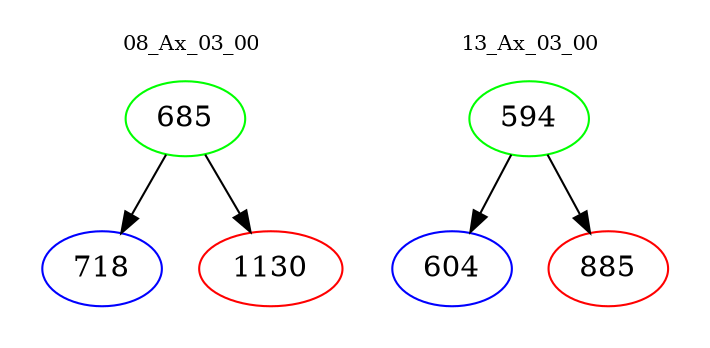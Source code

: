 digraph{
subgraph cluster_0 {
color = white
label = "08_Ax_03_00";
fontsize=10;
T0_685 [label="685", color="green"]
T0_685 -> T0_718 [color="black"]
T0_718 [label="718", color="blue"]
T0_685 -> T0_1130 [color="black"]
T0_1130 [label="1130", color="red"]
}
subgraph cluster_1 {
color = white
label = "13_Ax_03_00";
fontsize=10;
T1_594 [label="594", color="green"]
T1_594 -> T1_604 [color="black"]
T1_604 [label="604", color="blue"]
T1_594 -> T1_885 [color="black"]
T1_885 [label="885", color="red"]
}
}
